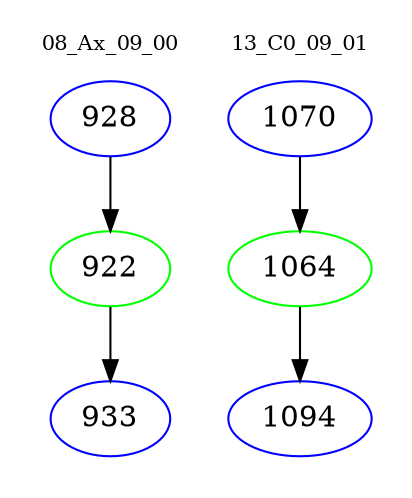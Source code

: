 digraph{
subgraph cluster_0 {
color = white
label = "08_Ax_09_00";
fontsize=10;
T0_928 [label="928", color="blue"]
T0_928 -> T0_922 [color="black"]
T0_922 [label="922", color="green"]
T0_922 -> T0_933 [color="black"]
T0_933 [label="933", color="blue"]
}
subgraph cluster_1 {
color = white
label = "13_C0_09_01";
fontsize=10;
T1_1070 [label="1070", color="blue"]
T1_1070 -> T1_1064 [color="black"]
T1_1064 [label="1064", color="green"]
T1_1064 -> T1_1094 [color="black"]
T1_1094 [label="1094", color="blue"]
}
}
